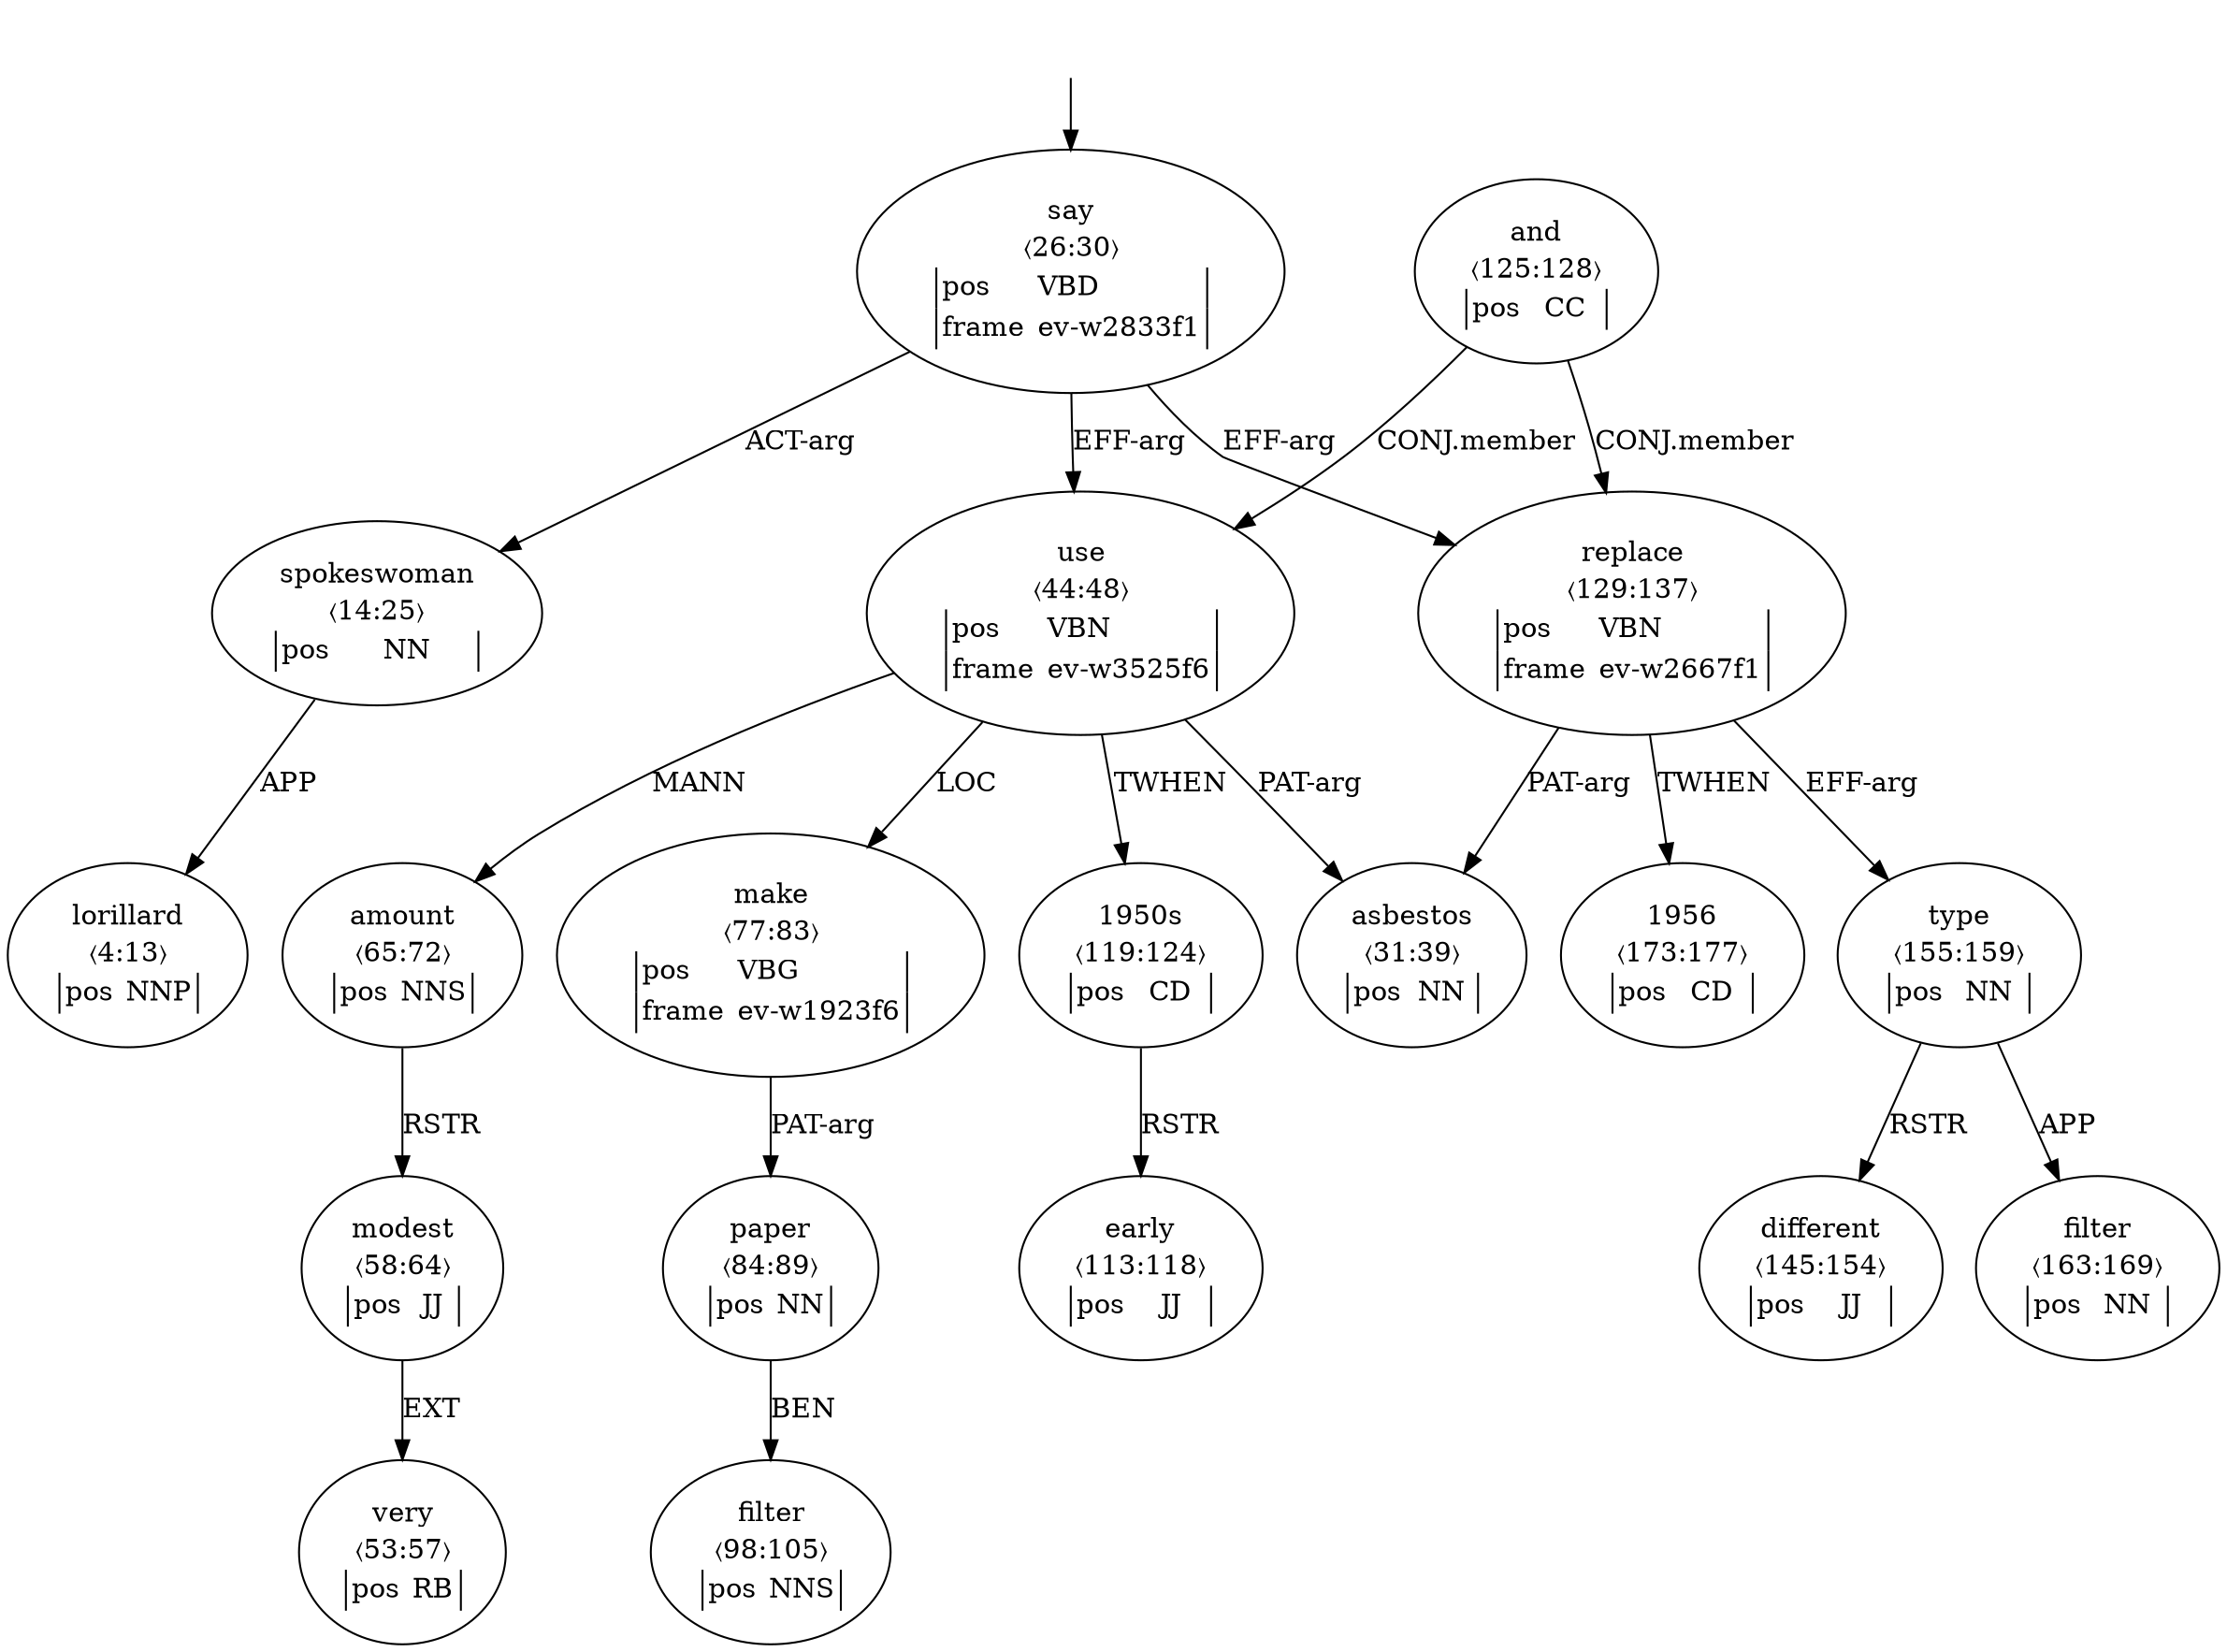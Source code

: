 digraph "20003011" {
  top [ style=invis ];
  top -> 3;
  1 [ label=<<table align="center" border="0" cellspacing="0"><tr><td colspan="2">lorillard</td></tr><tr><td colspan="2">〈4:13〉</td></tr><tr><td sides="l" border="1" align="left">pos</td><td sides="r" border="1" align="left">NNP</td></tr></table>> ];
  2 [ label=<<table align="center" border="0" cellspacing="0"><tr><td colspan="2">spokeswoman</td></tr><tr><td colspan="2">〈14:25〉</td></tr><tr><td sides="l" border="1" align="left">pos</td><td sides="r" border="1" align="left">NN</td></tr></table>> ];
  3 [ label=<<table align="center" border="0" cellspacing="0"><tr><td colspan="2">say</td></tr><tr><td colspan="2">〈26:30〉</td></tr><tr><td sides="l" border="1" align="left">pos</td><td sides="r" border="1" align="left">VBD</td></tr><tr><td sides="l" border="1" align="left">frame</td><td sides="r" border="1" align="left">ev-w2833f1</td></tr></table>> ];
  4 [ label=<<table align="center" border="0" cellspacing="0"><tr><td colspan="2">asbestos</td></tr><tr><td colspan="2">〈31:39〉</td></tr><tr><td sides="l" border="1" align="left">pos</td><td sides="r" border="1" align="left">NN</td></tr></table>> ];
  6 [ label=<<table align="center" border="0" cellspacing="0"><tr><td colspan="2">use</td></tr><tr><td colspan="2">〈44:48〉</td></tr><tr><td sides="l" border="1" align="left">pos</td><td sides="r" border="1" align="left">VBN</td></tr><tr><td sides="l" border="1" align="left">frame</td><td sides="r" border="1" align="left">ev-w3525f6</td></tr></table>> ];
  9 [ label=<<table align="center" border="0" cellspacing="0"><tr><td colspan="2">very</td></tr><tr><td colspan="2">〈53:57〉</td></tr><tr><td sides="l" border="1" align="left">pos</td><td sides="r" border="1" align="left">RB</td></tr></table>> ];
  10 [ label=<<table align="center" border="0" cellspacing="0"><tr><td colspan="2">modest</td></tr><tr><td colspan="2">〈58:64〉</td></tr><tr><td sides="l" border="1" align="left">pos</td><td sides="r" border="1" align="left">JJ</td></tr></table>> ];
  11 [ label=<<table align="center" border="0" cellspacing="0"><tr><td colspan="2">amount</td></tr><tr><td colspan="2">〈65:72〉</td></tr><tr><td sides="l" border="1" align="left">pos</td><td sides="r" border="1" align="left">NNS</td></tr></table>> ];
  14 [ label=<<table align="center" border="0" cellspacing="0"><tr><td colspan="2">make</td></tr><tr><td colspan="2">〈77:83〉</td></tr><tr><td sides="l" border="1" align="left">pos</td><td sides="r" border="1" align="left">VBG</td></tr><tr><td sides="l" border="1" align="left">frame</td><td sides="r" border="1" align="left">ev-w1923f6</td></tr></table>> ];
  15 [ label=<<table align="center" border="0" cellspacing="0"><tr><td colspan="2">paper</td></tr><tr><td colspan="2">〈84:89〉</td></tr><tr><td sides="l" border="1" align="left">pos</td><td sides="r" border="1" align="left">NN</td></tr></table>> ];
  18 [ label=<<table align="center" border="0" cellspacing="0"><tr><td colspan="2">filter</td></tr><tr><td colspan="2">〈98:105〉</td></tr><tr><td sides="l" border="1" align="left">pos</td><td sides="r" border="1" align="left">NNS</td></tr></table>> ];
  21 [ label=<<table align="center" border="0" cellspacing="0"><tr><td colspan="2">early</td></tr><tr><td colspan="2">〈113:118〉</td></tr><tr><td sides="l" border="1" align="left">pos</td><td sides="r" border="1" align="left">JJ</td></tr></table>> ];
  22 [ label=<<table align="center" border="0" cellspacing="0"><tr><td colspan="2">1950s</td></tr><tr><td colspan="2">〈119:124〉</td></tr><tr><td sides="l" border="1" align="left">pos</td><td sides="r" border="1" align="left">CD</td></tr></table>> ];
  23 [ label=<<table align="center" border="0" cellspacing="0"><tr><td colspan="2">and</td></tr><tr><td colspan="2">〈125:128〉</td></tr><tr><td sides="l" border="1" align="left">pos</td><td sides="r" border="1" align="left">CC</td></tr></table>> ];
  24 [ label=<<table align="center" border="0" cellspacing="0"><tr><td colspan="2">replace</td></tr><tr><td colspan="2">〈129:137〉</td></tr><tr><td sides="l" border="1" align="left">pos</td><td sides="r" border="1" align="left">VBN</td></tr><tr><td sides="l" border="1" align="left">frame</td><td sides="r" border="1" align="left">ev-w2667f1</td></tr></table>> ];
  27 [ label=<<table align="center" border="0" cellspacing="0"><tr><td colspan="2">different</td></tr><tr><td colspan="2">〈145:154〉</td></tr><tr><td sides="l" border="1" align="left">pos</td><td sides="r" border="1" align="left">JJ</td></tr></table>> ];
  28 [ label=<<table align="center" border="0" cellspacing="0"><tr><td colspan="2">type</td></tr><tr><td colspan="2">〈155:159〉</td></tr><tr><td sides="l" border="1" align="left">pos</td><td sides="r" border="1" align="left">NN</td></tr></table>> ];
  30 [ label=<<table align="center" border="0" cellspacing="0"><tr><td colspan="2">filter</td></tr><tr><td colspan="2">〈163:169〉</td></tr><tr><td sides="l" border="1" align="left">pos</td><td sides="r" border="1" align="left">NN</td></tr></table>> ];
  32 [ label=<<table align="center" border="0" cellspacing="0"><tr><td colspan="2">1956</td></tr><tr><td colspan="2">〈173:177〉</td></tr><tr><td sides="l" border="1" align="left">pos</td><td sides="r" border="1" align="left">CD</td></tr></table>> ];
  10 -> 9 [ label="EXT" ];
  24 -> 28 [ label="EFF-arg" ];
  24 -> 4 [ label="PAT-arg" ];
  23 -> 24 [ label="CONJ.member" ];
  6 -> 11 [ label="MANN" ];
  6 -> 4 [ label="PAT-arg" ];
  22 -> 21 [ label="RSTR" ];
  15 -> 18 [ label="BEN" ];
  6 -> 22 [ label="TWHEN" ];
  2 -> 1 [ label="APP" ];
  14 -> 15 [ label="PAT-arg" ];
  11 -> 10 [ label="RSTR" ];
  3 -> 24 [ label="EFF-arg" ];
  3 -> 6 [ label="EFF-arg" ];
  24 -> 32 [ label="TWHEN" ];
  3 -> 2 [ label="ACT-arg" ];
  23 -> 6 [ label="CONJ.member" ];
  28 -> 27 [ label="RSTR" ];
  28 -> 30 [ label="APP" ];
  6 -> 14 [ label="LOC" ];
}

